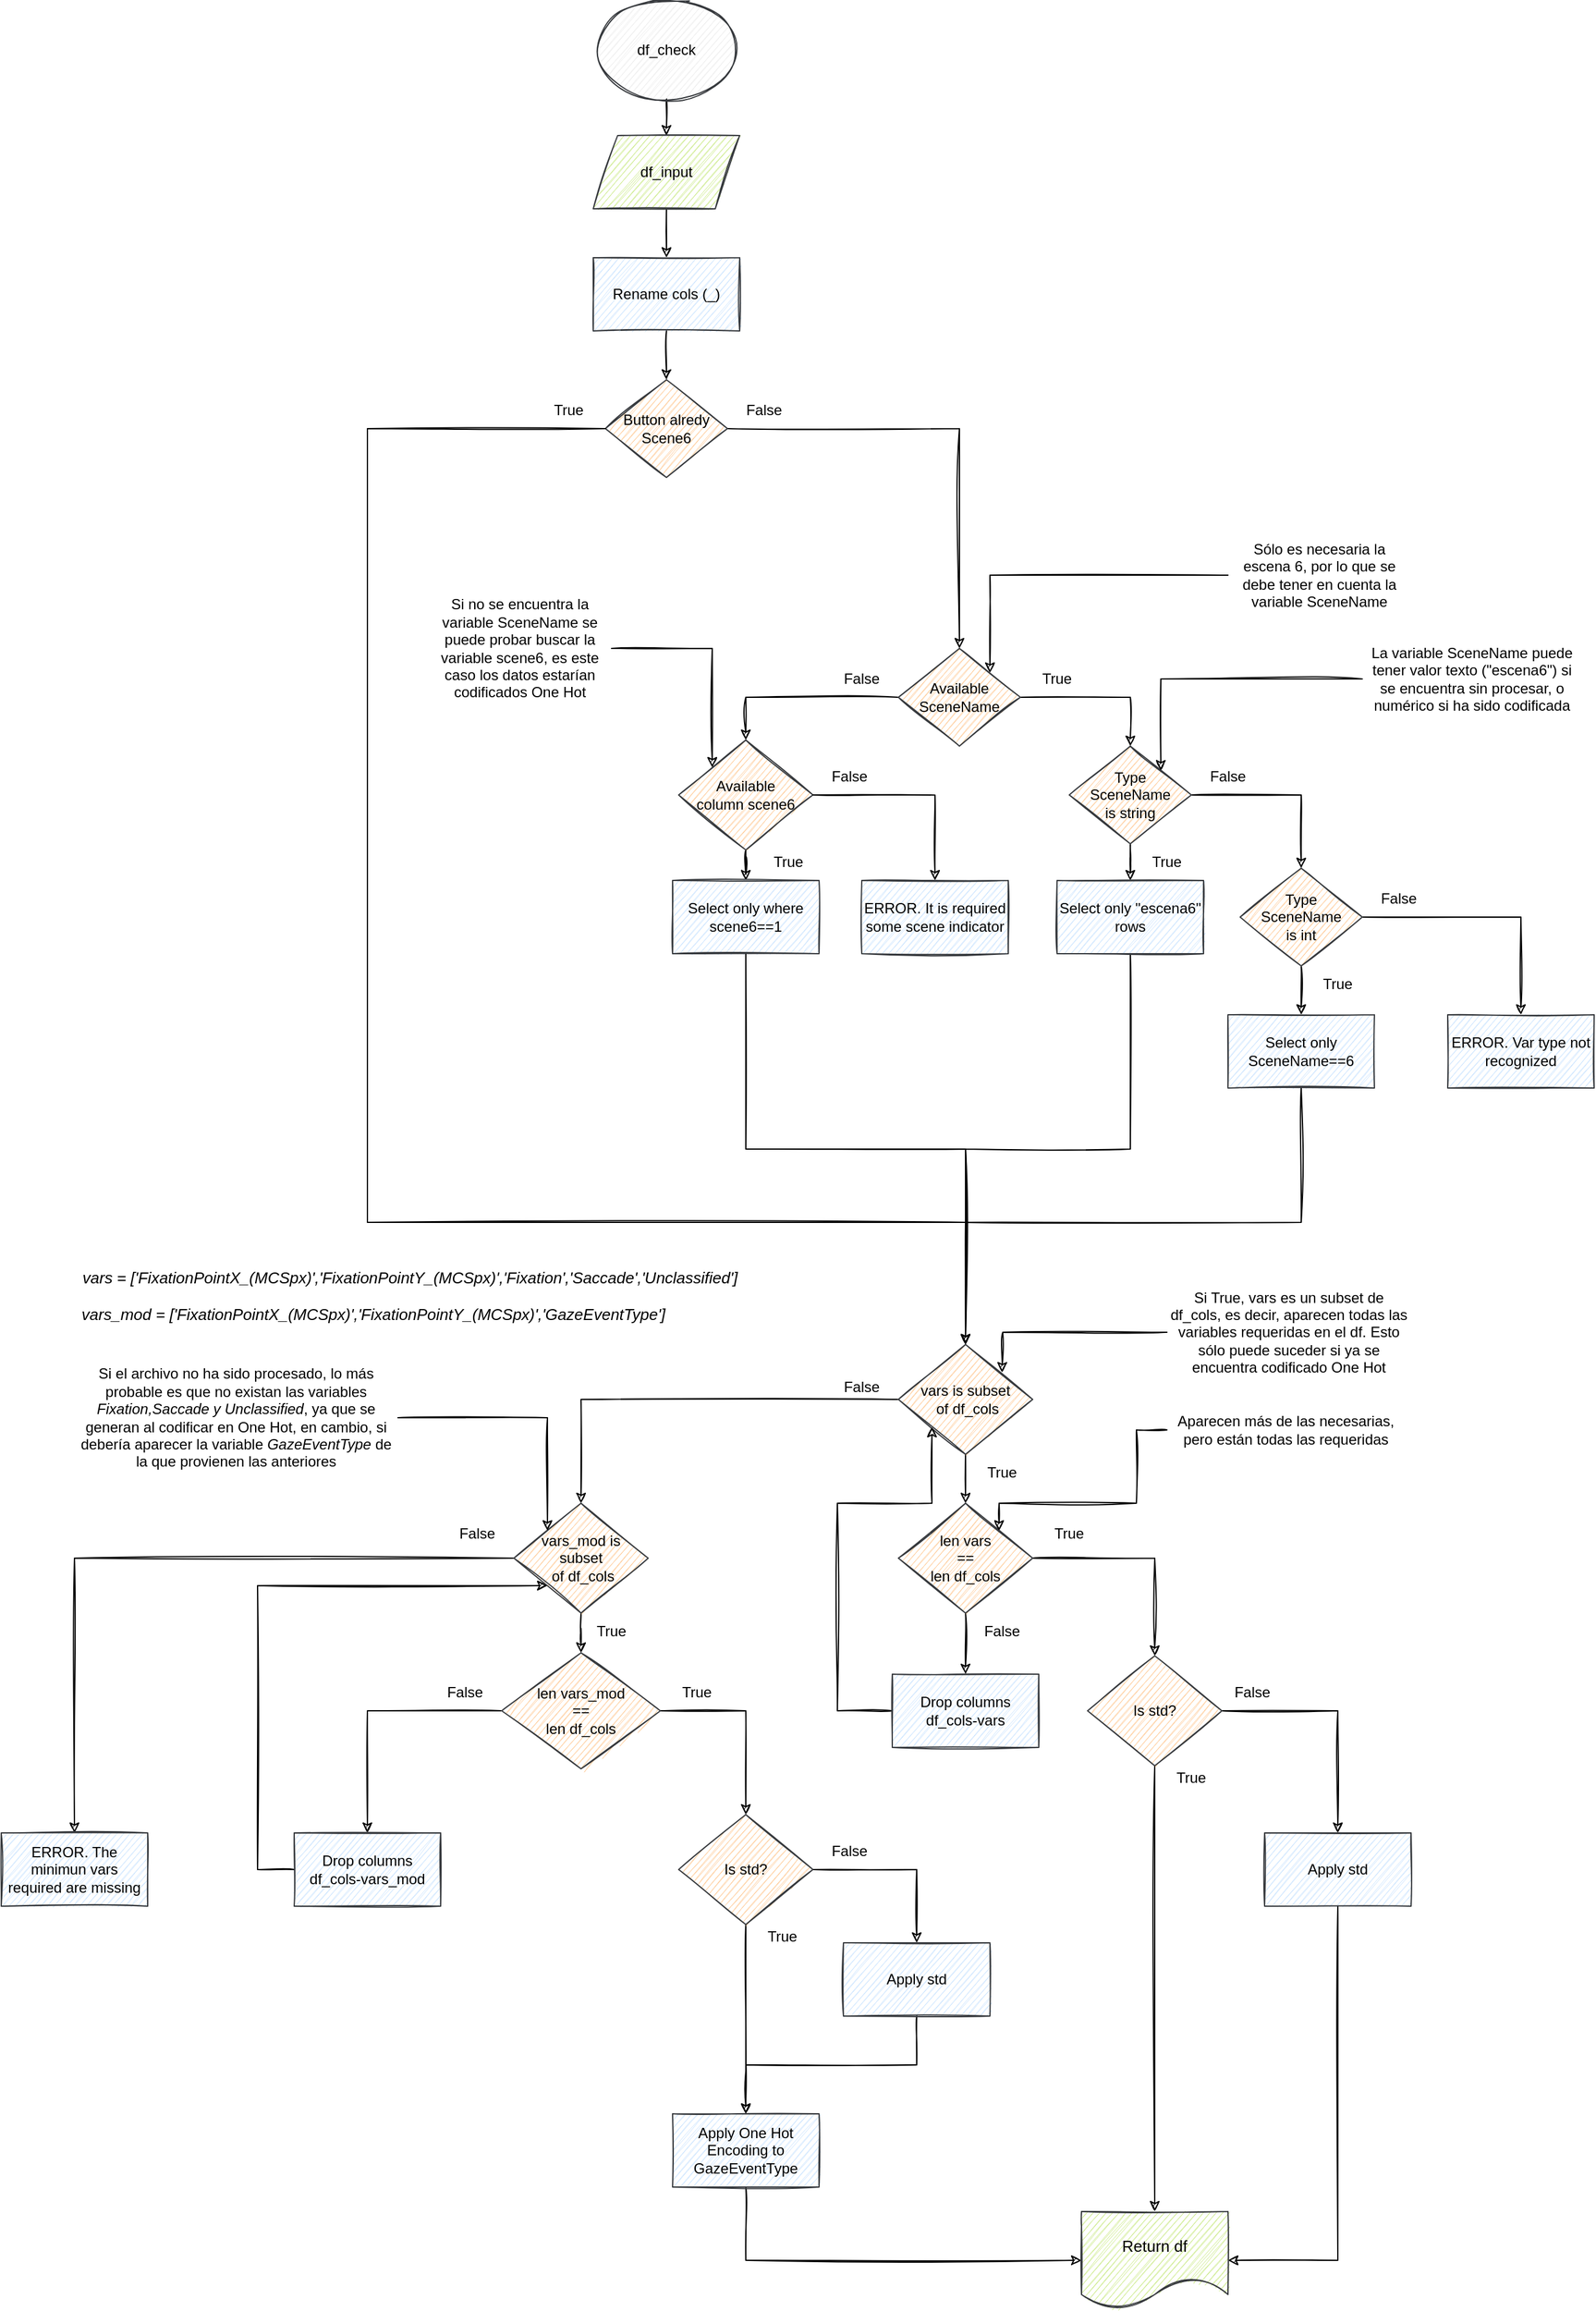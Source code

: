 <mxfile version="19.0.1" type="device"><diagram id="XAWCiXMzCn4L8MTDmrLP" name="Page-1"><mxGraphModel dx="2031" dy="1134" grid="1" gridSize="10" guides="1" tooltips="1" connect="1" arrows="1" fold="1" page="1" pageScale="1" pageWidth="3300" pageHeight="2339" background="none" math="0" shadow="0"><root><mxCell id="0"/><mxCell id="1" parent="0"/><mxCell id="GpRaNdQHnV1qa-_7Ty15-3" style="edgeStyle=orthogonalEdgeStyle;rounded=0;orthogonalLoop=1;jettySize=auto;html=1;exitX=0.5;exitY=1;exitDx=0;exitDy=0;entryX=0.5;entryY=0;entryDx=0;entryDy=0;sketch=1;" edge="1" parent="1" source="GpRaNdQHnV1qa-_7Ty15-1" target="GpRaNdQHnV1qa-_7Ty15-2"><mxGeometry relative="1" as="geometry"/></mxCell><mxCell id="GpRaNdQHnV1qa-_7Ty15-1" value="df_check" style="ellipse;whiteSpace=wrap;html=1;rounded=0;fillColor=#eeeeee;strokeColor=#36393d;sketch=1;" vertex="1" parent="1"><mxGeometry x="985" y="20" width="120" height="80" as="geometry"/></mxCell><mxCell id="GpRaNdQHnV1qa-_7Ty15-18" value="" style="edgeStyle=orthogonalEdgeStyle;orthogonalLoop=1;jettySize=auto;html=1;rounded=0;sketch=1;" edge="1" parent="1" source="GpRaNdQHnV1qa-_7Ty15-2" target="GpRaNdQHnV1qa-_7Ty15-4"><mxGeometry relative="1" as="geometry"/></mxCell><mxCell id="GpRaNdQHnV1qa-_7Ty15-2" value="df_input" style="shape=parallelogram;perimeter=parallelogramPerimeter;whiteSpace=wrap;html=1;fixedSize=1;rounded=0;fillColor=#cdeb8b;strokeColor=#36393d;sketch=1;" vertex="1" parent="1"><mxGeometry x="985" y="130" width="120" height="60" as="geometry"/></mxCell><mxCell id="GpRaNdQHnV1qa-_7Ty15-43" style="edgeStyle=orthogonalEdgeStyle;orthogonalLoop=1;jettySize=auto;html=1;exitX=0.5;exitY=1;exitDx=0;exitDy=0;entryX=0.5;entryY=0;entryDx=0;entryDy=0;rounded=0;sketch=1;" edge="1" parent="1" source="GpRaNdQHnV1qa-_7Ty15-4" target="GpRaNdQHnV1qa-_7Ty15-41"><mxGeometry relative="1" as="geometry"/></mxCell><mxCell id="GpRaNdQHnV1qa-_7Ty15-4" value="Rename cols (_)" style="rounded=0;whiteSpace=wrap;html=1;fillColor=#cce5ff;strokeColor=#36393d;sketch=1;" vertex="1" parent="1"><mxGeometry x="985" y="230" width="120" height="60" as="geometry"/></mxCell><mxCell id="GpRaNdQHnV1qa-_7Ty15-10" style="edgeStyle=orthogonalEdgeStyle;rounded=0;orthogonalLoop=1;jettySize=auto;html=1;exitX=1;exitY=0.5;exitDx=0;exitDy=0;entryX=0.5;entryY=0;entryDx=0;entryDy=0;sketch=1;" edge="1" parent="1" source="GpRaNdQHnV1qa-_7Ty15-5" target="GpRaNdQHnV1qa-_7Ty15-6"><mxGeometry relative="1" as="geometry"/></mxCell><mxCell id="GpRaNdQHnV1qa-_7Ty15-21" style="edgeStyle=orthogonalEdgeStyle;orthogonalLoop=1;jettySize=auto;html=1;exitX=0;exitY=0.5;exitDx=0;exitDy=0;entryX=1;entryY=0;entryDx=0;entryDy=0;rounded=0;sketch=1;" edge="1" parent="1" source="GpRaNdQHnV1qa-_7Ty15-20" target="GpRaNdQHnV1qa-_7Ty15-5"><mxGeometry relative="1" as="geometry"><Array as="points"><mxPoint x="1310" y="490"/></Array></mxGeometry></mxCell><mxCell id="GpRaNdQHnV1qa-_7Ty15-30" value="" style="edgeStyle=orthogonalEdgeStyle;orthogonalLoop=1;jettySize=auto;html=1;entryX=0.5;entryY=0;entryDx=0;entryDy=0;rounded=0;sketch=1;" edge="1" parent="1" source="GpRaNdQHnV1qa-_7Ty15-5" target="GpRaNdQHnV1qa-_7Ty15-29"><mxGeometry relative="1" as="geometry"/></mxCell><object label="Available SceneName" bool="True" id="GpRaNdQHnV1qa-_7Ty15-5"><mxCell style="rhombus;whiteSpace=wrap;html=1;treeFolding=0;treeMoving=0;enumerate=0;comic=0;movableLabel=0;backgroundOutline=0;metaEdit=0;dropTarget=0;container=0;autosize=0;fixDash=0;snapToPoint=0;noLabel=0;rounded=0;fillColor=#ffcc99;strokeColor=#36393d;sketch=1;" vertex="1" parent="1"><mxGeometry x="1235" y="550" width="100" height="80" as="geometry"/></mxCell></object><mxCell id="GpRaNdQHnV1qa-_7Ty15-11" value="" style="edgeStyle=orthogonalEdgeStyle;rounded=0;orthogonalLoop=1;jettySize=auto;html=1;sketch=1;" edge="1" parent="1" source="GpRaNdQHnV1qa-_7Ty15-6" target="GpRaNdQHnV1qa-_7Ty15-7"><mxGeometry relative="1" as="geometry"/></mxCell><mxCell id="GpRaNdQHnV1qa-_7Ty15-13" value="" style="edgeStyle=orthogonalEdgeStyle;rounded=0;orthogonalLoop=1;jettySize=auto;html=1;entryX=0.5;entryY=0;entryDx=0;entryDy=0;sketch=1;" edge="1" parent="1" source="GpRaNdQHnV1qa-_7Ty15-6" target="GpRaNdQHnV1qa-_7Ty15-9"><mxGeometry relative="1" as="geometry"><mxPoint x="1555" y="670" as="targetPoint"/></mxGeometry></mxCell><mxCell id="GpRaNdQHnV1qa-_7Ty15-6" value="Type&lt;br&gt;SceneName&lt;br&gt;is string" style="rhombus;whiteSpace=wrap;html=1;rounded=0;fillColor=#ffcc99;strokeColor=#36393d;sketch=1;" vertex="1" parent="1"><mxGeometry x="1375" y="630" width="100" height="80" as="geometry"/></mxCell><mxCell id="GpRaNdQHnV1qa-_7Ty15-109" style="edgeStyle=orthogonalEdgeStyle;orthogonalLoop=1;jettySize=auto;html=1;exitX=0.5;exitY=1;exitDx=0;exitDy=0;fontSize=13;fontColor=#000000;entryX=0.5;entryY=0;entryDx=0;entryDy=0;rounded=0;sketch=1;" edge="1" parent="1" source="GpRaNdQHnV1qa-_7Ty15-7" target="GpRaNdQHnV1qa-_7Ty15-48"><mxGeometry relative="1" as="geometry"><mxPoint x="1340" y="1010" as="targetPoint"/></mxGeometry></mxCell><mxCell id="GpRaNdQHnV1qa-_7Ty15-7" value="Select only &quot;escena6&quot;&lt;br&gt;rows" style="rounded=0;whiteSpace=wrap;html=1;fillColor=#cce5ff;strokeColor=#36393d;sketch=1;" vertex="1" parent="1"><mxGeometry x="1365" y="740" width="120" height="60" as="geometry"/></mxCell><mxCell id="GpRaNdQHnV1qa-_7Ty15-17" style="edgeStyle=orthogonalEdgeStyle;orthogonalLoop=1;jettySize=auto;html=1;exitX=0.5;exitY=1;exitDx=0;exitDy=0;entryX=0.5;entryY=0;entryDx=0;entryDy=0;rounded=0;sketch=1;" edge="1" parent="1" source="GpRaNdQHnV1qa-_7Ty15-9" target="GpRaNdQHnV1qa-_7Ty15-16"><mxGeometry relative="1" as="geometry"/></mxCell><mxCell id="GpRaNdQHnV1qa-_7Ty15-25" value="" style="edgeStyle=orthogonalEdgeStyle;orthogonalLoop=1;jettySize=auto;html=1;rounded=0;sketch=1;" edge="1" parent="1" source="GpRaNdQHnV1qa-_7Ty15-9" target="GpRaNdQHnV1qa-_7Ty15-24"><mxGeometry relative="1" as="geometry"/></mxCell><mxCell id="GpRaNdQHnV1qa-_7Ty15-9" value="Type&lt;br&gt;SceneName&lt;br&gt;is int" style="rhombus;whiteSpace=wrap;html=1;rounded=0;fillColor=#ffcc99;strokeColor=#36393d;sketch=1;" vertex="1" parent="1"><mxGeometry x="1515" y="730" width="100" height="80" as="geometry"/></mxCell><mxCell id="GpRaNdQHnV1qa-_7Ty15-14" value="True" style="text;html=1;strokeColor=none;fillColor=none;align=center;verticalAlign=middle;whiteSpace=wrap;rounded=0;comic=0;sketch=1;" vertex="1" parent="1"><mxGeometry x="1335" y="560" width="60" height="30" as="geometry"/></mxCell><mxCell id="GpRaNdQHnV1qa-_7Ty15-15" value="False" style="text;html=1;strokeColor=none;fillColor=none;align=center;verticalAlign=middle;whiteSpace=wrap;rounded=0;comic=0;sketch=1;" vertex="1" parent="1"><mxGeometry x="1475" y="640" width="60" height="30" as="geometry"/></mxCell><mxCell id="GpRaNdQHnV1qa-_7Ty15-110" style="edgeStyle=orthogonalEdgeStyle;orthogonalLoop=1;jettySize=auto;html=1;exitX=0.5;exitY=1;exitDx=0;exitDy=0;fontSize=13;fontColor=#000000;entryX=0.5;entryY=0;entryDx=0;entryDy=0;rounded=0;sketch=1;" edge="1" parent="1" source="GpRaNdQHnV1qa-_7Ty15-16" target="GpRaNdQHnV1qa-_7Ty15-48"><mxGeometry relative="1" as="geometry"><mxPoint x="1380" y="1060" as="targetPoint"/><Array as="points"><mxPoint x="1565" y="1020"/><mxPoint x="1290" y="1020"/></Array></mxGeometry></mxCell><mxCell id="GpRaNdQHnV1qa-_7Ty15-16" value="Select only SceneName==6" style="rounded=0;whiteSpace=wrap;html=1;fillColor=#cce5ff;strokeColor=#36393d;sketch=1;" vertex="1" parent="1"><mxGeometry x="1505" y="850" width="120" height="60" as="geometry"/></mxCell><mxCell id="GpRaNdQHnV1qa-_7Ty15-20" value="Sólo es necesaria la escena 6, por lo que se debe tener en cuenta la variable SceneName" style="text;html=1;strokeColor=none;fillColor=none;align=center;verticalAlign=middle;whiteSpace=wrap;rounded=0;comic=0;sketch=1;" vertex="1" parent="1"><mxGeometry x="1505" y="460" width="150" height="60" as="geometry"/></mxCell><mxCell id="GpRaNdQHnV1qa-_7Ty15-40" style="edgeStyle=orthogonalEdgeStyle;orthogonalLoop=1;jettySize=auto;html=1;exitX=0;exitY=0.5;exitDx=0;exitDy=0;entryX=1;entryY=0;entryDx=0;entryDy=0;rounded=0;sketch=1;" edge="1" parent="1" source="GpRaNdQHnV1qa-_7Ty15-23" target="GpRaNdQHnV1qa-_7Ty15-6"><mxGeometry relative="1" as="geometry"/></mxCell><mxCell id="GpRaNdQHnV1qa-_7Ty15-23" value="La variable SceneName puede tener valor texto (&quot;escena6&quot;) si se encuentra sin procesar, o numérico si ha sido codificada" style="text;html=1;strokeColor=none;fillColor=none;align=center;verticalAlign=middle;whiteSpace=wrap;rounded=0;comic=0;glass=0;horizontal=1;sketch=1;" vertex="1" parent="1"><mxGeometry x="1615" y="530" width="180" height="90" as="geometry"/></mxCell><mxCell id="GpRaNdQHnV1qa-_7Ty15-24" value="ERROR. Var type not recognized" style="whiteSpace=wrap;html=1;rounded=0;fillColor=#cce5ff;strokeColor=#36393d;sketch=1;" vertex="1" parent="1"><mxGeometry x="1685" y="850" width="120" height="60" as="geometry"/></mxCell><mxCell id="GpRaNdQHnV1qa-_7Ty15-26" value="False" style="text;html=1;strokeColor=none;fillColor=none;align=center;verticalAlign=middle;whiteSpace=wrap;rounded=0;comic=0;sketch=1;" vertex="1" parent="1"><mxGeometry x="1615" y="740" width="60" height="30" as="geometry"/></mxCell><mxCell id="GpRaNdQHnV1qa-_7Ty15-27" value="True" style="text;html=1;strokeColor=none;fillColor=none;align=center;verticalAlign=middle;whiteSpace=wrap;rounded=0;comic=0;sketch=1;" vertex="1" parent="1"><mxGeometry x="1565" y="810" width="60" height="30" as="geometry"/></mxCell><mxCell id="GpRaNdQHnV1qa-_7Ty15-28" value="True" style="text;html=1;strokeColor=none;fillColor=none;align=center;verticalAlign=middle;whiteSpace=wrap;rounded=0;comic=0;sketch=1;" vertex="1" parent="1"><mxGeometry x="1425" y="710" width="60" height="30" as="geometry"/></mxCell><mxCell id="GpRaNdQHnV1qa-_7Ty15-33" value="" style="edgeStyle=orthogonalEdgeStyle;orthogonalLoop=1;jettySize=auto;html=1;rounded=0;sketch=1;" edge="1" parent="1" source="GpRaNdQHnV1qa-_7Ty15-29" target="GpRaNdQHnV1qa-_7Ty15-32"><mxGeometry relative="1" as="geometry"/></mxCell><object label="Available&lt;br&gt;column scene6" bool="True" id="GpRaNdQHnV1qa-_7Ty15-29"><mxCell style="rhombus;whiteSpace=wrap;html=1;treeFolding=0;treeMoving=0;enumerate=0;comic=0;movableLabel=0;backgroundOutline=0;metaEdit=0;dropTarget=0;container=0;autosize=0;fixDash=0;snapToPoint=0;noLabel=0;rounded=0;fillColor=#ffcc99;strokeColor=#36393d;sketch=1;" vertex="1" parent="1"><mxGeometry x="1055" y="625" width="110" height="90" as="geometry"/></mxCell></object><mxCell id="GpRaNdQHnV1qa-_7Ty15-31" value="False" style="text;html=1;strokeColor=none;fillColor=none;align=center;verticalAlign=middle;whiteSpace=wrap;rounded=0;comic=0;sketch=1;" vertex="1" parent="1"><mxGeometry x="1175" y="560" width="60" height="30" as="geometry"/></mxCell><mxCell id="GpRaNdQHnV1qa-_7Ty15-108" style="edgeStyle=orthogonalEdgeStyle;orthogonalLoop=1;jettySize=auto;html=1;exitX=0.5;exitY=1;exitDx=0;exitDy=0;entryX=0.5;entryY=0;entryDx=0;entryDy=0;fontSize=13;fontColor=#000000;rounded=0;sketch=1;" edge="1" parent="1" source="GpRaNdQHnV1qa-_7Ty15-32" target="GpRaNdQHnV1qa-_7Ty15-48"><mxGeometry relative="1" as="geometry"/></mxCell><mxCell id="GpRaNdQHnV1qa-_7Ty15-32" value="Select only where scene6==1" style="rounded=0;whiteSpace=wrap;html=1;fillColor=#cce5ff;strokeColor=#36393d;sketch=1;" vertex="1" parent="1"><mxGeometry x="1050" y="740" width="120" height="60" as="geometry"/></mxCell><mxCell id="GpRaNdQHnV1qa-_7Ty15-34" value="True" style="text;html=1;strokeColor=none;fillColor=none;align=center;verticalAlign=middle;whiteSpace=wrap;rounded=0;comic=0;sketch=1;" vertex="1" parent="1"><mxGeometry x="1115" y="710" width="60" height="30" as="geometry"/></mxCell><mxCell id="GpRaNdQHnV1qa-_7Ty15-35" value="" style="edgeStyle=orthogonalEdgeStyle;orthogonalLoop=1;jettySize=auto;html=1;entryX=0.5;entryY=0;entryDx=0;entryDy=0;rounded=0;sketch=1;" edge="1" target="GpRaNdQHnV1qa-_7Ty15-37" parent="1"><mxGeometry relative="1" as="geometry"><mxPoint x="1164.996" y="670.059" as="sourcePoint"/><Array as="points"><mxPoint x="1265" y="670"/></Array></mxGeometry></mxCell><mxCell id="GpRaNdQHnV1qa-_7Ty15-36" value="False" style="text;html=1;strokeColor=none;fillColor=none;align=center;verticalAlign=middle;whiteSpace=wrap;rounded=0;comic=0;sketch=1;" vertex="1" parent="1"><mxGeometry x="1165.07" y="640" width="60" height="30" as="geometry"/></mxCell><mxCell id="GpRaNdQHnV1qa-_7Ty15-37" value="ERROR. It is required some scene indicator" style="whiteSpace=wrap;html=1;rounded=0;fillColor=#cce5ff;strokeColor=#36393d;sketch=1;" vertex="1" parent="1"><mxGeometry x="1205" y="740" width="120" height="60" as="geometry"/></mxCell><mxCell id="GpRaNdQHnV1qa-_7Ty15-42" style="edgeStyle=orthogonalEdgeStyle;orthogonalLoop=1;jettySize=auto;html=1;exitX=1;exitY=0.5;exitDx=0;exitDy=0;entryX=0.5;entryY=0;entryDx=0;entryDy=0;rounded=0;sketch=1;" edge="1" parent="1" source="GpRaNdQHnV1qa-_7Ty15-41" target="GpRaNdQHnV1qa-_7Ty15-5"><mxGeometry relative="1" as="geometry"/></mxCell><object label="Button alredy Scene6" bool="True" id="GpRaNdQHnV1qa-_7Ty15-41"><mxCell style="rhombus;whiteSpace=wrap;html=1;treeFolding=0;treeMoving=0;enumerate=0;comic=0;movableLabel=0;backgroundOutline=0;metaEdit=0;dropTarget=0;container=0;autosize=0;fixDash=0;snapToPoint=0;noLabel=0;rounded=0;fillColor=#ffcc99;strokeColor=#36393d;sketch=1;" vertex="1" parent="1"><mxGeometry x="995" y="330" width="100" height="80" as="geometry"/></mxCell></object><mxCell id="GpRaNdQHnV1qa-_7Ty15-44" value="False" style="text;html=1;strokeColor=none;fillColor=none;align=center;verticalAlign=middle;whiteSpace=wrap;rounded=0;comic=0;sketch=1;" vertex="1" parent="1"><mxGeometry x="1095" y="340" width="60" height="30" as="geometry"/></mxCell><mxCell id="GpRaNdQHnV1qa-_7Ty15-46" value="vars = ['FixationPointX_(MCSpx)','FixationPointY_(MCSpx)','Fixation','Saccade','Unclassified']" style="text;html=1;strokeColor=none;fillColor=none;align=center;verticalAlign=middle;whiteSpace=wrap;rounded=0;glass=0;comic=0;fontSize=13;fontStyle=2;fontColor=#000000;sketch=1;" vertex="1" parent="1"><mxGeometry x="565" y="1050" width="540" height="30" as="geometry"/></mxCell><mxCell id="GpRaNdQHnV1qa-_7Ty15-47" value="vars_mod = ['FixationPointX_(MCSpx)','FixationPointY_(MCSpx)','GazeEventType']" style="text;html=1;strokeColor=none;fillColor=none;align=center;verticalAlign=middle;whiteSpace=wrap;rounded=0;glass=0;comic=0;fontSize=13;fontStyle=2;fontColor=#000000;sketch=1;" vertex="1" parent="1"><mxGeometry x="560" y="1080" width="490" height="30" as="geometry"/></mxCell><mxCell id="GpRaNdQHnV1qa-_7Ty15-53" value="" style="edgeStyle=orthogonalEdgeStyle;orthogonalLoop=1;jettySize=auto;html=1;fontSize=13;fontColor=#000000;rounded=0;sketch=1;" edge="1" parent="1" source="GpRaNdQHnV1qa-_7Ty15-48" target="GpRaNdQHnV1qa-_7Ty15-50"><mxGeometry relative="1" as="geometry"/></mxCell><mxCell id="GpRaNdQHnV1qa-_7Ty15-79" style="edgeStyle=orthogonalEdgeStyle;orthogonalLoop=1;jettySize=auto;html=1;exitX=0;exitY=0.5;exitDx=0;exitDy=0;fontSize=13;fontColor=#000000;rounded=0;sketch=1;" edge="1" parent="1" source="GpRaNdQHnV1qa-_7Ty15-48" target="GpRaNdQHnV1qa-_7Ty15-78"><mxGeometry relative="1" as="geometry"/></mxCell><object label="vars is subset&lt;br&gt;&amp;nbsp;of df_cols" bool="True" id="GpRaNdQHnV1qa-_7Ty15-48"><mxCell style="rhombus;whiteSpace=wrap;html=1;treeFolding=0;treeMoving=0;enumerate=0;comic=0;movableLabel=0;backgroundOutline=0;metaEdit=0;dropTarget=0;container=0;autosize=0;fixDash=0;snapToPoint=0;noLabel=0;rounded=0;fillColor=#ffcc99;strokeColor=#36393d;sketch=1;" vertex="1" parent="1"><mxGeometry x="1235" y="1120" width="110" height="90" as="geometry"/></mxCell></object><mxCell id="GpRaNdQHnV1qa-_7Ty15-52" value="" style="edgeStyle=orthogonalEdgeStyle;orthogonalLoop=1;jettySize=auto;html=1;fontSize=13;fontColor=#000000;rounded=0;sketch=1;" edge="1" parent="1" source="GpRaNdQHnV1qa-_7Ty15-50" target="GpRaNdQHnV1qa-_7Ty15-51"><mxGeometry relative="1" as="geometry"/></mxCell><mxCell id="GpRaNdQHnV1qa-_7Ty15-57" style="edgeStyle=orthogonalEdgeStyle;orthogonalLoop=1;jettySize=auto;html=1;exitX=1;exitY=0.5;exitDx=0;exitDy=0;entryX=0.5;entryY=0;entryDx=0;entryDy=0;fontSize=13;fontColor=#000000;rounded=0;sketch=1;" edge="1" parent="1" source="GpRaNdQHnV1qa-_7Ty15-50" target="GpRaNdQHnV1qa-_7Ty15-55"><mxGeometry relative="1" as="geometry"/></mxCell><object label="len vars&lt;br&gt;==&lt;br&gt;len df_cols" bool="True" id="GpRaNdQHnV1qa-_7Ty15-50"><mxCell style="rhombus;whiteSpace=wrap;html=1;treeFolding=0;treeMoving=0;enumerate=0;comic=0;movableLabel=0;backgroundOutline=0;metaEdit=0;dropTarget=0;container=0;autosize=0;fixDash=0;snapToPoint=0;noLabel=0;rounded=0;fillColor=#ffcc99;strokeColor=#36393d;sketch=1;" vertex="1" parent="1"><mxGeometry x="1235" y="1250" width="110" height="90" as="geometry"/></mxCell></object><mxCell id="GpRaNdQHnV1qa-_7Ty15-54" style="edgeStyle=orthogonalEdgeStyle;orthogonalLoop=1;jettySize=auto;html=1;exitX=0;exitY=0.5;exitDx=0;exitDy=0;entryX=0;entryY=1;entryDx=0;entryDy=0;fontSize=13;fontColor=#000000;rounded=0;sketch=1;" edge="1" parent="1" source="GpRaNdQHnV1qa-_7Ty15-51" target="GpRaNdQHnV1qa-_7Ty15-48"><mxGeometry relative="1" as="geometry"><Array as="points"><mxPoint x="1185" y="1420"/><mxPoint x="1185" y="1250"/><mxPoint x="1262" y="1250"/></Array></mxGeometry></mxCell><mxCell id="GpRaNdQHnV1qa-_7Ty15-51" value="Drop columns&lt;br&gt;df_cols-vars" style="whiteSpace=wrap;html=1;comic=0;rounded=0;fillColor=#cce5ff;strokeColor=#36393d;sketch=1;" vertex="1" parent="1"><mxGeometry x="1230" y="1390" width="120" height="60" as="geometry"/></mxCell><mxCell id="GpRaNdQHnV1qa-_7Ty15-61" value="" style="edgeStyle=orthogonalEdgeStyle;orthogonalLoop=1;jettySize=auto;html=1;fontSize=13;fontColor=#000000;rounded=0;entryX=0.5;entryY=0;entryDx=0;entryDy=0;sketch=1;" edge="1" parent="1" source="GpRaNdQHnV1qa-_7Ty15-55" target="GpRaNdQHnV1qa-_7Ty15-106"><mxGeometry relative="1" as="geometry"><mxPoint x="1445" y="1830" as="targetPoint"/></mxGeometry></mxCell><mxCell id="GpRaNdQHnV1qa-_7Ty15-64" style="edgeStyle=orthogonalEdgeStyle;orthogonalLoop=1;jettySize=auto;html=1;exitX=1;exitY=0.5;exitDx=0;exitDy=0;entryX=0.5;entryY=0;entryDx=0;entryDy=0;fontSize=13;fontColor=#000000;rounded=0;sketch=1;" edge="1" parent="1" source="GpRaNdQHnV1qa-_7Ty15-55" target="GpRaNdQHnV1qa-_7Ty15-63"><mxGeometry relative="1" as="geometry"/></mxCell><object label="Is std?" bool="True" id="GpRaNdQHnV1qa-_7Ty15-55"><mxCell style="rhombus;whiteSpace=wrap;html=1;treeFolding=0;treeMoving=0;enumerate=0;comic=0;movableLabel=0;backgroundOutline=0;metaEdit=0;dropTarget=0;container=0;autosize=0;fixDash=0;snapToPoint=0;noLabel=0;rounded=0;fillColor=#ffcc99;strokeColor=#36393d;sketch=1;" vertex="1" parent="1"><mxGeometry x="1390" y="1375" width="110" height="90" as="geometry"/></mxCell></object><mxCell id="GpRaNdQHnV1qa-_7Ty15-58" value="True" style="text;html=1;strokeColor=none;fillColor=none;align=center;verticalAlign=middle;whiteSpace=wrap;rounded=0;comic=0;sketch=1;" vertex="1" parent="1"><mxGeometry x="1290" y="1210" width="60" height="30" as="geometry"/></mxCell><mxCell id="GpRaNdQHnV1qa-_7Ty15-59" value="False" style="text;html=1;strokeColor=none;fillColor=none;align=center;verticalAlign=middle;whiteSpace=wrap;rounded=0;comic=0;sketch=1;" vertex="1" parent="1"><mxGeometry x="1290" y="1340" width="60" height="30" as="geometry"/></mxCell><mxCell id="GpRaNdQHnV1qa-_7Ty15-60" value="True" style="text;html=1;strokeColor=none;fillColor=none;align=center;verticalAlign=middle;whiteSpace=wrap;rounded=0;comic=0;sketch=1;" vertex="1" parent="1"><mxGeometry x="1345" y="1260" width="60" height="30" as="geometry"/></mxCell><mxCell id="GpRaNdQHnV1qa-_7Ty15-62" value="True" style="text;html=1;strokeColor=none;fillColor=none;align=center;verticalAlign=middle;whiteSpace=wrap;rounded=0;comic=0;sketch=1;" vertex="1" parent="1"><mxGeometry x="1445" y="1460" width="60" height="30" as="geometry"/></mxCell><mxCell id="GpRaNdQHnV1qa-_7Ty15-65" style="edgeStyle=orthogonalEdgeStyle;orthogonalLoop=1;jettySize=auto;html=1;exitX=0.5;exitY=1;exitDx=0;exitDy=0;entryX=1;entryY=0.5;entryDx=0;entryDy=0;fontSize=13;fontColor=#000000;rounded=0;sketch=1;" edge="1" parent="1" source="GpRaNdQHnV1qa-_7Ty15-63" target="GpRaNdQHnV1qa-_7Ty15-106"><mxGeometry relative="1" as="geometry"><mxPoint x="1505" y="1860" as="targetPoint"/></mxGeometry></mxCell><mxCell id="GpRaNdQHnV1qa-_7Ty15-63" value="Apply std" style="whiteSpace=wrap;html=1;comic=0;rounded=0;fillColor=#cce5ff;strokeColor=#36393d;sketch=1;" vertex="1" parent="1"><mxGeometry x="1535" y="1520" width="120" height="60" as="geometry"/></mxCell><mxCell id="GpRaNdQHnV1qa-_7Ty15-66" value="False" style="text;html=1;strokeColor=none;fillColor=none;align=center;verticalAlign=middle;whiteSpace=wrap;rounded=0;comic=0;sketch=1;" vertex="1" parent="1"><mxGeometry x="1495" y="1390" width="60" height="30" as="geometry"/></mxCell><mxCell id="GpRaNdQHnV1qa-_7Ty15-111" style="edgeStyle=orthogonalEdgeStyle;orthogonalLoop=1;jettySize=auto;html=1;exitX=1;exitY=1;exitDx=0;exitDy=0;entryX=0.5;entryY=0;entryDx=0;entryDy=0;fontSize=13;fontColor=#000000;rounded=0;sketch=1;" edge="1" parent="1" source="GpRaNdQHnV1qa-_7Ty15-71" target="GpRaNdQHnV1qa-_7Ty15-48"><mxGeometry relative="1" as="geometry"><Array as="points"><mxPoint x="800" y="370"/><mxPoint x="800" y="1020"/><mxPoint x="1290" y="1020"/></Array></mxGeometry></mxCell><mxCell id="GpRaNdQHnV1qa-_7Ty15-71" value="True" style="text;html=1;strokeColor=none;fillColor=none;align=center;verticalAlign=middle;whiteSpace=wrap;rounded=0;comic=0;sketch=1;" vertex="1" parent="1"><mxGeometry x="935" y="340" width="60" height="30" as="geometry"/></mxCell><mxCell id="GpRaNdQHnV1qa-_7Ty15-73" style="edgeStyle=orthogonalEdgeStyle;orthogonalLoop=1;jettySize=auto;html=1;exitX=1;exitY=0.5;exitDx=0;exitDy=0;entryX=0;entryY=0;entryDx=0;entryDy=0;fontSize=13;fontColor=#000000;rounded=0;sketch=1;" edge="1" parent="1" source="GpRaNdQHnV1qa-_7Ty15-72" target="GpRaNdQHnV1qa-_7Ty15-29"><mxGeometry relative="1" as="geometry"/></mxCell><mxCell id="GpRaNdQHnV1qa-_7Ty15-72" value="Si no se encuentra la variable SceneName se puede probar buscar la variable scene6, es este caso los datos estarían codificados One Hot" style="text;html=1;strokeColor=none;fillColor=none;align=center;verticalAlign=middle;whiteSpace=wrap;rounded=0;comic=0;sketch=1;" vertex="1" parent="1"><mxGeometry x="850" y="520" width="150" height="60" as="geometry"/></mxCell><mxCell id="GpRaNdQHnV1qa-_7Ty15-75" style="edgeStyle=orthogonalEdgeStyle;orthogonalLoop=1;jettySize=auto;html=1;exitX=0;exitY=0.5;exitDx=0;exitDy=0;fontSize=13;fontColor=#000000;rounded=0;sketch=1;" edge="1" parent="1" source="GpRaNdQHnV1qa-_7Ty15-74"><mxGeometry relative="1" as="geometry"><mxPoint x="1320" y="1143" as="targetPoint"/></mxGeometry></mxCell><mxCell id="GpRaNdQHnV1qa-_7Ty15-74" value="Si True, vars es un subset de df_cols, es decir, aparecen todas las variables requeridas en el df. Esto sólo puede suceder si ya se encuentra codificado One Hot" style="text;html=1;strokeColor=none;fillColor=none;align=center;verticalAlign=middle;whiteSpace=wrap;rounded=0;comic=0;sketch=1;" vertex="1" parent="1"><mxGeometry x="1455" y="1080" width="200" height="60" as="geometry"/></mxCell><mxCell id="GpRaNdQHnV1qa-_7Ty15-77" style="edgeStyle=orthogonalEdgeStyle;orthogonalLoop=1;jettySize=auto;html=1;exitX=0;exitY=0.5;exitDx=0;exitDy=0;entryX=1;entryY=0;entryDx=0;entryDy=0;fontSize=13;fontColor=#000000;rounded=0;sketch=1;" edge="1" parent="1" source="GpRaNdQHnV1qa-_7Ty15-76" target="GpRaNdQHnV1qa-_7Ty15-50"><mxGeometry relative="1" as="geometry"><Array as="points"><mxPoint x="1430" y="1190"/><mxPoint x="1430" y="1250"/><mxPoint x="1318" y="1250"/></Array></mxGeometry></mxCell><mxCell id="GpRaNdQHnV1qa-_7Ty15-76" value="Aparecen más de las necesarias,&lt;br&gt;pero están todas las requeridas" style="text;html=1;strokeColor=none;fillColor=none;align=center;verticalAlign=middle;whiteSpace=wrap;rounded=0;comic=0;sketch=1;" vertex="1" parent="1"><mxGeometry x="1455" y="1160" width="195" height="60" as="geometry"/></mxCell><mxCell id="GpRaNdQHnV1qa-_7Ty15-103" value="" style="edgeStyle=orthogonalEdgeStyle;orthogonalLoop=1;jettySize=auto;html=1;fontSize=13;fontColor=#000000;rounded=0;sketch=1;" edge="1" parent="1" source="GpRaNdQHnV1qa-_7Ty15-78" target="GpRaNdQHnV1qa-_7Ty15-83"><mxGeometry relative="1" as="geometry"/></mxCell><mxCell id="GpRaNdQHnV1qa-_7Ty15-105" style="edgeStyle=orthogonalEdgeStyle;orthogonalLoop=1;jettySize=auto;html=1;exitX=0;exitY=0.5;exitDx=0;exitDy=0;entryX=0.5;entryY=0;entryDx=0;entryDy=0;fontSize=13;fontColor=#000000;rounded=0;sketch=1;" edge="1" parent="1" source="GpRaNdQHnV1qa-_7Ty15-78" target="GpRaNdQHnV1qa-_7Ty15-104"><mxGeometry relative="1" as="geometry"/></mxCell><object label="vars_mod is &lt;br&gt;subset&lt;br&gt;&amp;nbsp;of df_cols" bool="True" id="GpRaNdQHnV1qa-_7Ty15-78"><mxCell style="rhombus;whiteSpace=wrap;html=1;treeFolding=0;treeMoving=0;enumerate=0;comic=0;movableLabel=0;backgroundOutline=0;metaEdit=0;dropTarget=0;container=0;autosize=0;fixDash=0;snapToPoint=0;noLabel=0;rounded=0;fillColor=#ffcc99;strokeColor=#36393d;sketch=1;" vertex="1" parent="1"><mxGeometry x="920" y="1250" width="110" height="90" as="geometry"/></mxCell></object><mxCell id="GpRaNdQHnV1qa-_7Ty15-80" value="False" style="text;html=1;strokeColor=none;fillColor=none;align=center;verticalAlign=middle;whiteSpace=wrap;rounded=0;comic=0;sketch=1;" vertex="1" parent="1"><mxGeometry x="1175" y="1140" width="60" height="30" as="geometry"/></mxCell><mxCell id="GpRaNdQHnV1qa-_7Ty15-82" style="edgeStyle=orthogonalEdgeStyle;orthogonalLoop=1;jettySize=auto;html=1;exitX=1;exitY=0.5;exitDx=0;exitDy=0;entryX=0;entryY=0;entryDx=0;entryDy=0;fontSize=13;fontColor=#000000;rounded=0;sketch=1;" edge="1" parent="1" source="GpRaNdQHnV1qa-_7Ty15-81" target="GpRaNdQHnV1qa-_7Ty15-78"><mxGeometry relative="1" as="geometry"/></mxCell><mxCell id="GpRaNdQHnV1qa-_7Ty15-81" value="Si el archivo no ha sido procesado, lo más probable es que no existan las variables &lt;i&gt;Fixation,Saccade y Unclassified&lt;/i&gt;, ya que se generan al codificar en One Hot, en cambio, si debería aparecer la variable &lt;i&gt;GazeEventType&lt;/i&gt;&amp;nbsp;de la que provienen las anteriores" style="text;html=1;strokeColor=none;fillColor=none;align=center;verticalAlign=middle;whiteSpace=wrap;rounded=0;comic=0;sketch=1;" vertex="1" parent="1"><mxGeometry x="560" y="1120" width="265" height="120" as="geometry"/></mxCell><mxCell id="GpRaNdQHnV1qa-_7Ty15-86" style="edgeStyle=orthogonalEdgeStyle;orthogonalLoop=1;jettySize=auto;html=1;exitX=0;exitY=0.5;exitDx=0;exitDy=0;entryX=0.5;entryY=0;entryDx=0;entryDy=0;fontSize=13;fontColor=#000000;rounded=0;sketch=1;" edge="1" parent="1" source="GpRaNdQHnV1qa-_7Ty15-83" target="GpRaNdQHnV1qa-_7Ty15-85"><mxGeometry relative="1" as="geometry"/></mxCell><mxCell id="GpRaNdQHnV1qa-_7Ty15-91" style="edgeStyle=orthogonalEdgeStyle;orthogonalLoop=1;jettySize=auto;html=1;exitX=1;exitY=0.5;exitDx=0;exitDy=0;entryX=0.5;entryY=0;entryDx=0;entryDy=0;fontSize=13;fontColor=#000000;rounded=0;sketch=1;" edge="1" parent="1" source="GpRaNdQHnV1qa-_7Ty15-83" target="GpRaNdQHnV1qa-_7Ty15-89"><mxGeometry relative="1" as="geometry"/></mxCell><object label="len vars_mod&lt;br&gt;==&lt;br&gt;len df_cols" bool="True" id="GpRaNdQHnV1qa-_7Ty15-83"><mxCell style="rhombus;whiteSpace=wrap;html=1;treeFolding=0;treeMoving=0;enumerate=0;comic=0;movableLabel=0;backgroundOutline=0;metaEdit=0;dropTarget=0;container=0;autosize=0;fixDash=0;snapToPoint=0;noLabel=0;rounded=0;fillColor=#ffcc99;strokeColor=#36393d;sketch=1;" vertex="1" parent="1"><mxGeometry x="910" y="1372.5" width="130" height="95" as="geometry"/></mxCell></object><mxCell id="GpRaNdQHnV1qa-_7Ty15-87" style="edgeStyle=orthogonalEdgeStyle;orthogonalLoop=1;jettySize=auto;html=1;exitX=0;exitY=0.5;exitDx=0;exitDy=0;entryX=0;entryY=1;entryDx=0;entryDy=0;fontSize=13;fontColor=#000000;rounded=0;sketch=1;" edge="1" parent="1" source="GpRaNdQHnV1qa-_7Ty15-85" target="GpRaNdQHnV1qa-_7Ty15-78"><mxGeometry relative="1" as="geometry"><Array as="points"><mxPoint x="710" y="1550"/><mxPoint x="710" y="1317"/></Array></mxGeometry></mxCell><mxCell id="GpRaNdQHnV1qa-_7Ty15-85" value="Drop columns&lt;br&gt;df_cols-vars_mod" style="whiteSpace=wrap;html=1;comic=0;rounded=0;fillColor=#cce5ff;strokeColor=#36393d;sketch=1;" vertex="1" parent="1"><mxGeometry x="740" y="1520" width="120" height="60" as="geometry"/></mxCell><mxCell id="GpRaNdQHnV1qa-_7Ty15-90" style="edgeStyle=orthogonalEdgeStyle;orthogonalLoop=1;jettySize=auto;html=1;exitX=0.5;exitY=1;exitDx=0;exitDy=0;entryX=0;entryY=0.5;entryDx=0;entryDy=0;fontSize=13;fontColor=#000000;rounded=0;sketch=1;" edge="1" parent="1" source="GpRaNdQHnV1qa-_7Ty15-88" target="GpRaNdQHnV1qa-_7Ty15-106"><mxGeometry relative="1" as="geometry"><mxPoint x="1385" y="1860" as="targetPoint"/></mxGeometry></mxCell><mxCell id="GpRaNdQHnV1qa-_7Ty15-88" value="Apply One Hot Encoding to GazeEventType" style="whiteSpace=wrap;html=1;comic=0;rounded=0;fillColor=#cce5ff;strokeColor=#36393d;sketch=1;" vertex="1" parent="1"><mxGeometry x="1050" y="1750" width="120" height="60" as="geometry"/></mxCell><mxCell id="GpRaNdQHnV1qa-_7Ty15-92" value="" style="edgeStyle=orthogonalEdgeStyle;orthogonalLoop=1;jettySize=auto;html=1;fontSize=13;fontColor=#000000;rounded=0;sketch=1;" edge="1" parent="1" source="GpRaNdQHnV1qa-_7Ty15-89" target="GpRaNdQHnV1qa-_7Ty15-88"><mxGeometry relative="1" as="geometry"/></mxCell><mxCell id="GpRaNdQHnV1qa-_7Ty15-94" style="edgeStyle=orthogonalEdgeStyle;orthogonalLoop=1;jettySize=auto;html=1;exitX=1;exitY=0.5;exitDx=0;exitDy=0;entryX=0.5;entryY=0;entryDx=0;entryDy=0;fontSize=13;fontColor=#000000;rounded=0;sketch=1;" edge="1" parent="1" source="GpRaNdQHnV1qa-_7Ty15-89" target="GpRaNdQHnV1qa-_7Ty15-93"><mxGeometry relative="1" as="geometry"/></mxCell><object label="Is std?" bool="True" id="GpRaNdQHnV1qa-_7Ty15-89"><mxCell style="rhombus;whiteSpace=wrap;html=1;treeFolding=0;treeMoving=0;enumerate=0;comic=0;movableLabel=0;backgroundOutline=0;metaEdit=0;dropTarget=0;container=0;autosize=0;fixDash=0;snapToPoint=0;noLabel=0;rounded=0;fillColor=#ffcc99;strokeColor=#36393d;sketch=1;" vertex="1" parent="1"><mxGeometry x="1055" y="1505" width="110" height="90" as="geometry"/></mxCell></object><mxCell id="GpRaNdQHnV1qa-_7Ty15-96" style="edgeStyle=orthogonalEdgeStyle;orthogonalLoop=1;jettySize=auto;html=1;exitX=0.5;exitY=1;exitDx=0;exitDy=0;entryX=0.5;entryY=0;entryDx=0;entryDy=0;fontSize=13;fontColor=#000000;rounded=0;sketch=1;" edge="1" parent="1" source="GpRaNdQHnV1qa-_7Ty15-93" target="GpRaNdQHnV1qa-_7Ty15-88"><mxGeometry relative="1" as="geometry"/></mxCell><mxCell id="GpRaNdQHnV1qa-_7Ty15-93" value="Apply std" style="whiteSpace=wrap;html=1;comic=0;rounded=0;fillColor=#cce5ff;strokeColor=#36393d;sketch=1;" vertex="1" parent="1"><mxGeometry x="1190" y="1610" width="120" height="60" as="geometry"/></mxCell><mxCell id="GpRaNdQHnV1qa-_7Ty15-97" value="False" style="text;html=1;strokeColor=none;fillColor=none;align=center;verticalAlign=middle;whiteSpace=wrap;rounded=0;comic=0;sketch=1;" vertex="1" parent="1"><mxGeometry x="1165" y="1520" width="60" height="30" as="geometry"/></mxCell><mxCell id="GpRaNdQHnV1qa-_7Ty15-98" value="False" style="text;html=1;strokeColor=none;fillColor=none;align=center;verticalAlign=middle;whiteSpace=wrap;rounded=0;comic=0;sketch=1;" vertex="1" parent="1"><mxGeometry x="850" y="1390" width="60" height="30" as="geometry"/></mxCell><mxCell id="GpRaNdQHnV1qa-_7Ty15-99" value="False" style="text;html=1;strokeColor=none;fillColor=none;align=center;verticalAlign=middle;whiteSpace=wrap;rounded=0;comic=0;sketch=1;" vertex="1" parent="1"><mxGeometry x="860" y="1260" width="60" height="30" as="geometry"/></mxCell><mxCell id="GpRaNdQHnV1qa-_7Ty15-100" value="True" style="text;html=1;strokeColor=none;fillColor=none;align=center;verticalAlign=middle;whiteSpace=wrap;rounded=0;comic=0;sketch=1;" vertex="1" parent="1"><mxGeometry x="970" y="1340" width="60" height="30" as="geometry"/></mxCell><mxCell id="GpRaNdQHnV1qa-_7Ty15-101" value="True" style="text;html=1;strokeColor=none;fillColor=none;align=center;verticalAlign=middle;whiteSpace=wrap;rounded=0;comic=0;sketch=1;" vertex="1" parent="1"><mxGeometry x="1110" y="1590" width="60" height="30" as="geometry"/></mxCell><mxCell id="GpRaNdQHnV1qa-_7Ty15-102" value="True" style="text;html=1;strokeColor=none;fillColor=none;align=center;verticalAlign=middle;whiteSpace=wrap;rounded=0;comic=0;sketch=1;" vertex="1" parent="1"><mxGeometry x="1040" y="1390" width="60" height="30" as="geometry"/></mxCell><mxCell id="GpRaNdQHnV1qa-_7Ty15-104" value="ERROR. The minimun vars required are missing" style="whiteSpace=wrap;html=1;comic=0;rounded=0;fillColor=#cce5ff;strokeColor=#36393d;sketch=1;" vertex="1" parent="1"><mxGeometry x="500" y="1520" width="120" height="60" as="geometry"/></mxCell><mxCell id="GpRaNdQHnV1qa-_7Ty15-106" value="Return df" style="shape=document;whiteSpace=wrap;html=1;boundedLbl=1;glass=0;comic=0;fontSize=13;strokeColor=#36393d;fillColor=#cdeb8b;rounded=0;sketch=1;" vertex="1" parent="1"><mxGeometry x="1385" y="1830" width="120" height="80" as="geometry"/></mxCell></root></mxGraphModel></diagram></mxfile>